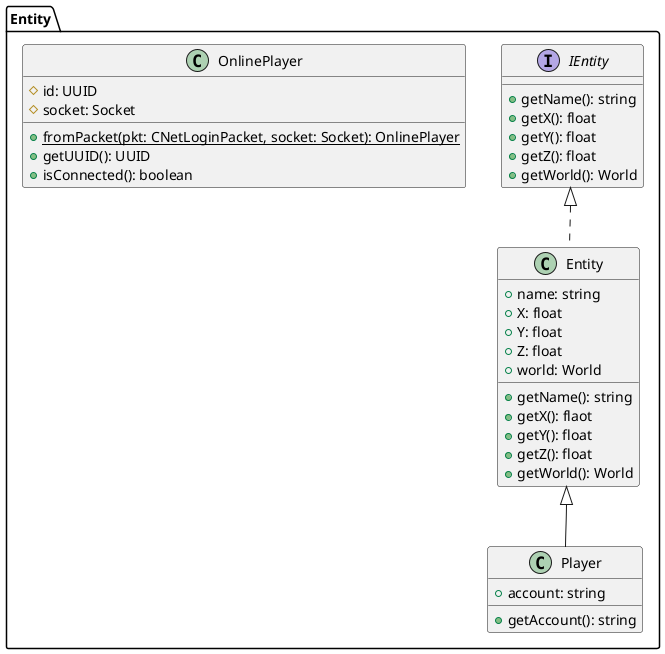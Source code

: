 @startuml Player

namespace Entity {
    interface IEntity {
        +getName(): string
        +getX(): float
        +getY(): float
        +getZ(): float
        +getWorld(): World
    }

    class Entity implements IEntity {
        +name: string
        +X: float
        +Y: float
        +Z: float
        +world: World
        +getName(): string
        +getX(): flaot
        +getY(): float
        +getZ(): float
        +getWorld(): World
    }

    class Player extends Entity {
        +account: string
        +getAccount(): string
    }

		class OnlinePlayer {
			#id: UUID
			#socket: Socket
			+{static} fromPacket(pkt: CNetLoginPacket, socket: Socket): OnlinePlayer
			+getUUID(): UUID
			+isConnected(): boolean
		}
}

@enduml
